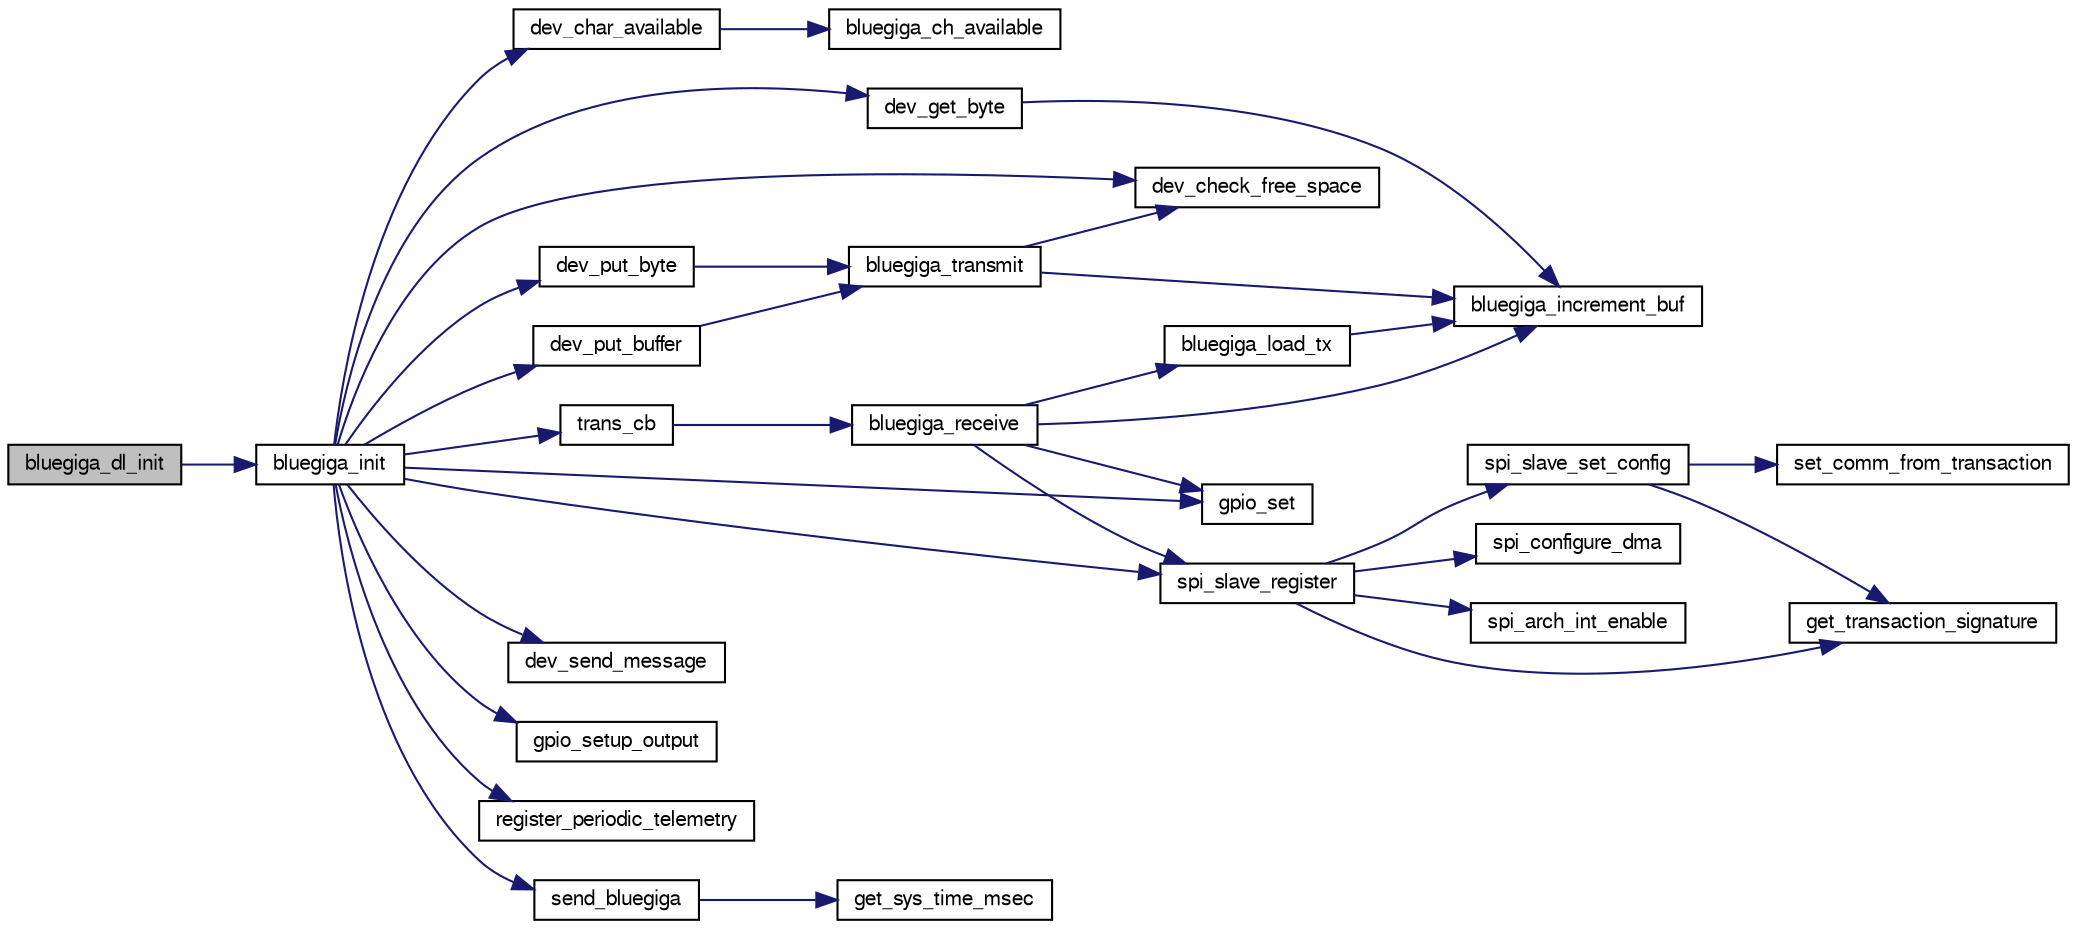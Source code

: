 digraph "bluegiga_dl_init"
{
  edge [fontname="FreeSans",fontsize="10",labelfontname="FreeSans",labelfontsize="10"];
  node [fontname="FreeSans",fontsize="10",shape=record];
  rankdir="LR";
  Node1 [label="bluegiga_dl_init",height=0.2,width=0.4,color="black", fillcolor="grey75", style="filled", fontcolor="black"];
  Node1 -> Node2 [color="midnightblue",fontsize="10",style="solid",fontname="FreeSans"];
  Node2 [label="bluegiga_init",height=0.2,width=0.4,color="black", fillcolor="white", style="filled",URL="$bluegiga_8c.html#ac8a60ccee96fbe718a27b6194f3f14e0"];
  Node2 -> Node3 [color="midnightblue",fontsize="10",style="solid",fontname="FreeSans"];
  Node3 [label="dev_char_available",height=0.2,width=0.4,color="black", fillcolor="white", style="filled",URL="$bluegiga_8c.html#a9b6278c5129408fea7fcd6ef782bb566"];
  Node3 -> Node4 [color="midnightblue",fontsize="10",style="solid",fontname="FreeSans"];
  Node4 [label="bluegiga_ch_available",height=0.2,width=0.4,color="black", fillcolor="white", style="filled",URL="$bluegiga_8c.html#a66315eb7fa09606080b4f65f0ab0149b"];
  Node2 -> Node5 [color="midnightblue",fontsize="10",style="solid",fontname="FreeSans"];
  Node5 [label="dev_check_free_space",height=0.2,width=0.4,color="black", fillcolor="white", style="filled",URL="$bluegiga_8c.html#a6b1814c6ad9bd32562deee5d34cc055c"];
  Node2 -> Node6 [color="midnightblue",fontsize="10",style="solid",fontname="FreeSans"];
  Node6 [label="dev_get_byte",height=0.2,width=0.4,color="black", fillcolor="white", style="filled",URL="$bluegiga_8c.html#a243da754633510e42d0762bd0eb2eca9"];
  Node6 -> Node7 [color="midnightblue",fontsize="10",style="solid",fontname="FreeSans"];
  Node7 [label="bluegiga_increment_buf",height=0.2,width=0.4,color="black", fillcolor="white", style="filled",URL="$bluegiga_8c.html#ad59d5db2be5ea429bc32bddfab4f39f3"];
  Node2 -> Node8 [color="midnightblue",fontsize="10",style="solid",fontname="FreeSans"];
  Node8 [label="dev_put_buffer",height=0.2,width=0.4,color="black", fillcolor="white", style="filled",URL="$bluegiga_8c.html#a44add6bb2cff1278a1da37ac9472d591"];
  Node8 -> Node9 [color="midnightblue",fontsize="10",style="solid",fontname="FreeSans"];
  Node9 [label="bluegiga_transmit",height=0.2,width=0.4,color="black", fillcolor="white", style="filled",URL="$bluegiga_8c.html#abe358f767725314dab7b28a59e51989c"];
  Node9 -> Node7 [color="midnightblue",fontsize="10",style="solid",fontname="FreeSans"];
  Node9 -> Node5 [color="midnightblue",fontsize="10",style="solid",fontname="FreeSans"];
  Node2 -> Node10 [color="midnightblue",fontsize="10",style="solid",fontname="FreeSans"];
  Node10 [label="dev_put_byte",height=0.2,width=0.4,color="black", fillcolor="white", style="filled",URL="$bluegiga_8c.html#a13052301335c3989051f9d805f5a76e5"];
  Node10 -> Node9 [color="midnightblue",fontsize="10",style="solid",fontname="FreeSans"];
  Node2 -> Node11 [color="midnightblue",fontsize="10",style="solid",fontname="FreeSans"];
  Node11 [label="dev_send_message",height=0.2,width=0.4,color="black", fillcolor="white", style="filled",URL="$bluegiga_8c.html#a3a1339a23fa9e17daff004ac656eba06"];
  Node2 -> Node12 [color="midnightblue",fontsize="10",style="solid",fontname="FreeSans"];
  Node12 [label="gpio_set",height=0.2,width=0.4,color="black", fillcolor="white", style="filled",URL="$chibios_2mcu__periph_2gpio__arch_8h.html#a0da8ef247730680b4ffa595d11069051",tooltip="Set a gpio output to high level. "];
  Node2 -> Node13 [color="midnightblue",fontsize="10",style="solid",fontname="FreeSans"];
  Node13 [label="gpio_setup_output",height=0.2,width=0.4,color="black", fillcolor="white", style="filled",URL="$chibios_2mcu__periph_2gpio__arch_8c.html#a614c4a447f1e43381d92c682ac3b953f",tooltip="Setup one or more pins of the given GPIO port as outputs. "];
  Node2 -> Node14 [color="midnightblue",fontsize="10",style="solid",fontname="FreeSans"];
  Node14 [label="register_periodic_telemetry",height=0.2,width=0.4,color="black", fillcolor="white", style="filled",URL="$telemetry_8c.html#a8b8cf43739f06c54d16370c141b541a0",tooltip="Register a telemetry callback function. "];
  Node2 -> Node15 [color="midnightblue",fontsize="10",style="solid",fontname="FreeSans"];
  Node15 [label="send_bluegiga",height=0.2,width=0.4,color="black", fillcolor="white", style="filled",URL="$bluegiga_8c.html#a165b54a5aa12b2f3b4870838bdcd40e9"];
  Node15 -> Node16 [color="midnightblue",fontsize="10",style="solid",fontname="FreeSans"];
  Node16 [label="get_sys_time_msec",height=0.2,width=0.4,color="black", fillcolor="white", style="filled",URL="$chibios_2mcu__periph_2sys__time__arch_8c.html#ad3cb294b0d1d74dfb511534b36a17960",tooltip="Get the time in milliseconds since startup. "];
  Node2 -> Node17 [color="midnightblue",fontsize="10",style="solid",fontname="FreeSans"];
  Node17 [label="spi_slave_register",height=0.2,width=0.4,color="black", fillcolor="white", style="filled",URL="$group__spi.html#gad2b96673b774298d3bd908e84ceb37c8",tooltip="Register a spi transaction in slave mode (only one transaction can be registered). "];
  Node17 -> Node18 [color="midnightblue",fontsize="10",style="solid",fontname="FreeSans"];
  Node18 [label="get_transaction_signature",height=0.2,width=0.4,color="black", fillcolor="white", style="filled",URL="$stm32_2mcu__periph_2spi__arch_8c.html#a0c1bcbefaf569036eb191e18ea849a7a"];
  Node17 -> Node19 [color="midnightblue",fontsize="10",style="solid",fontname="FreeSans"];
  Node19 [label="spi_slave_set_config",height=0.2,width=0.4,color="black", fillcolor="white", style="filled",URL="$stm32_2mcu__periph_2spi__arch_8c.html#ab59a690d8b69d3b2f0b4bf022dc2decf"];
  Node19 -> Node18 [color="midnightblue",fontsize="10",style="solid",fontname="FreeSans"];
  Node19 -> Node20 [color="midnightblue",fontsize="10",style="solid",fontname="FreeSans"];
  Node20 [label="set_comm_from_transaction",height=0.2,width=0.4,color="black", fillcolor="white", style="filled",URL="$stm32_2mcu__periph_2spi__arch_8c.html#af29aa7d9b5af1ef2b42450937767535f",tooltip="Update SPI communication conf from generic paparazzi SPI transaction. "];
  Node17 -> Node21 [color="midnightblue",fontsize="10",style="solid",fontname="FreeSans"];
  Node21 [label="spi_configure_dma",height=0.2,width=0.4,color="black", fillcolor="white", style="filled",URL="$stm32_2mcu__periph_2spi__arch_8c.html#a9678da2cc27199851a80fcf27a2761a3"];
  Node17 -> Node22 [color="midnightblue",fontsize="10",style="solid",fontname="FreeSans"];
  Node22 [label="spi_arch_int_enable",height=0.2,width=0.4,color="black", fillcolor="white", style="filled",URL="$stm32_2mcu__periph_2spi__arch_8c.html#a92d285e5b860130426aa3ce1369df0c9",tooltip="Enable DMA channel interrupts. "];
  Node2 -> Node23 [color="midnightblue",fontsize="10",style="solid",fontname="FreeSans"];
  Node23 [label="trans_cb",height=0.2,width=0.4,color="black", fillcolor="white", style="filled",URL="$bluegiga_8c.html#a81dec5456e47bf1870486a85600c7e1c"];
  Node23 -> Node24 [color="midnightblue",fontsize="10",style="solid",fontname="FreeSans"];
  Node24 [label="bluegiga_receive",height=0.2,width=0.4,color="black", fillcolor="white", style="filled",URL="$bluegiga_8c.html#a50a0f979fdb5e8cb70090c6de5f203ac"];
  Node24 -> Node7 [color="midnightblue",fontsize="10",style="solid",fontname="FreeSans"];
  Node24 -> Node25 [color="midnightblue",fontsize="10",style="solid",fontname="FreeSans"];
  Node25 [label="bluegiga_load_tx",height=0.2,width=0.4,color="black", fillcolor="white", style="filled",URL="$bluegiga_8c.html#a95be3ef04141e5037bfd21e88d87d3ef"];
  Node25 -> Node7 [color="midnightblue",fontsize="10",style="solid",fontname="FreeSans"];
  Node24 -> Node12 [color="midnightblue",fontsize="10",style="solid",fontname="FreeSans"];
  Node24 -> Node17 [color="midnightblue",fontsize="10",style="solid",fontname="FreeSans"];
}
